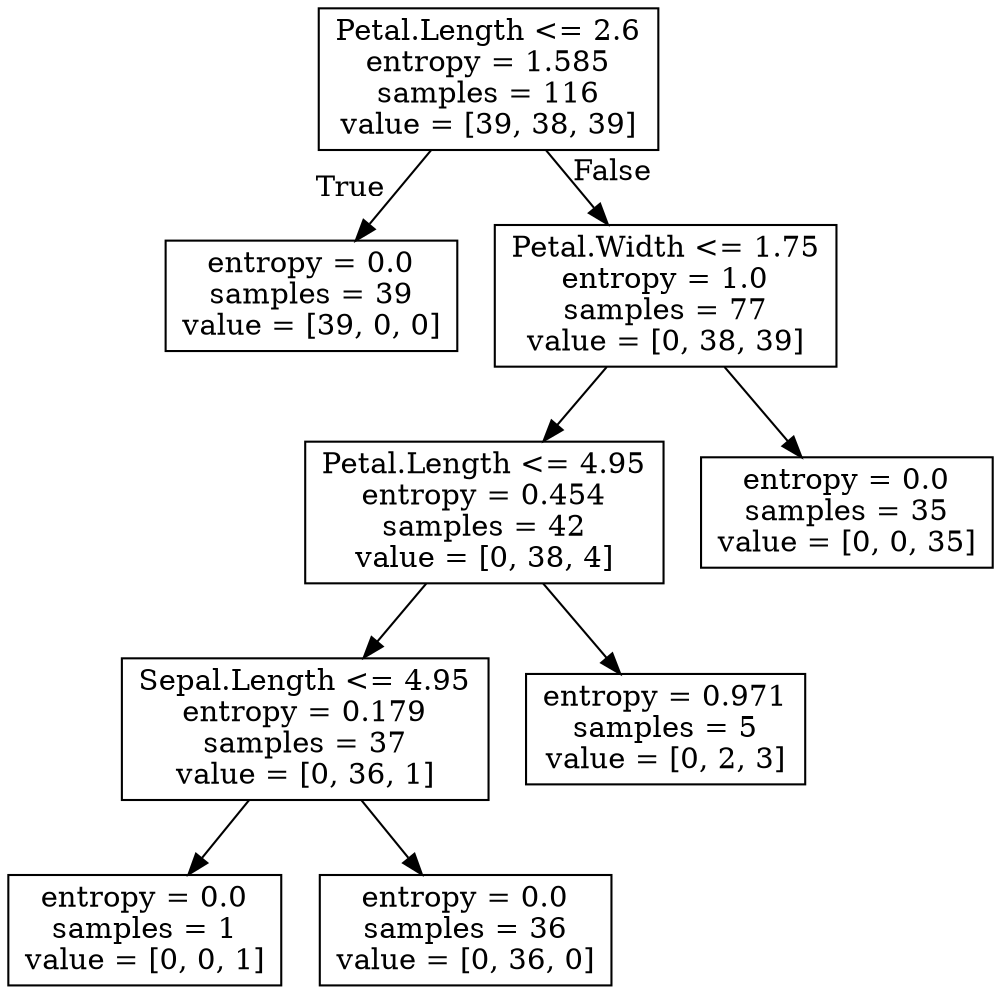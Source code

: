 digraph Tree {
node [shape=box] ;
0 [label="Petal.Length <= 2.6\nentropy = 1.585\nsamples = 116\nvalue = [39, 38, 39]"] ;
1 [label="entropy = 0.0\nsamples = 39\nvalue = [39, 0, 0]"] ;
0 -> 1 [labeldistance=2.5, labelangle=45, headlabel="True"] ;
2 [label="Petal.Width <= 1.75\nentropy = 1.0\nsamples = 77\nvalue = [0, 38, 39]"] ;
0 -> 2 [labeldistance=2.5, labelangle=-45, headlabel="False"] ;
3 [label="Petal.Length <= 4.95\nentropy = 0.454\nsamples = 42\nvalue = [0, 38, 4]"] ;
2 -> 3 ;
4 [label="Sepal.Length <= 4.95\nentropy = 0.179\nsamples = 37\nvalue = [0, 36, 1]"] ;
3 -> 4 ;
5 [label="entropy = 0.0\nsamples = 1\nvalue = [0, 0, 1]"] ;
4 -> 5 ;
6 [label="entropy = 0.0\nsamples = 36\nvalue = [0, 36, 0]"] ;
4 -> 6 ;
7 [label="entropy = 0.971\nsamples = 5\nvalue = [0, 2, 3]"] ;
3 -> 7 ;
8 [label="entropy = 0.0\nsamples = 35\nvalue = [0, 0, 35]"] ;
2 -> 8 ;
}